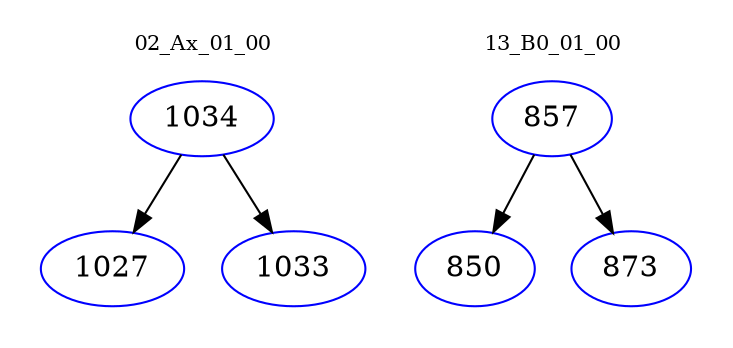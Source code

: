 digraph{
subgraph cluster_0 {
color = white
label = "02_Ax_01_00";
fontsize=10;
T0_1034 [label="1034", color="blue"]
T0_1034 -> T0_1027 [color="black"]
T0_1027 [label="1027", color="blue"]
T0_1034 -> T0_1033 [color="black"]
T0_1033 [label="1033", color="blue"]
}
subgraph cluster_1 {
color = white
label = "13_B0_01_00";
fontsize=10;
T1_857 [label="857", color="blue"]
T1_857 -> T1_850 [color="black"]
T1_850 [label="850", color="blue"]
T1_857 -> T1_873 [color="black"]
T1_873 [label="873", color="blue"]
}
}
